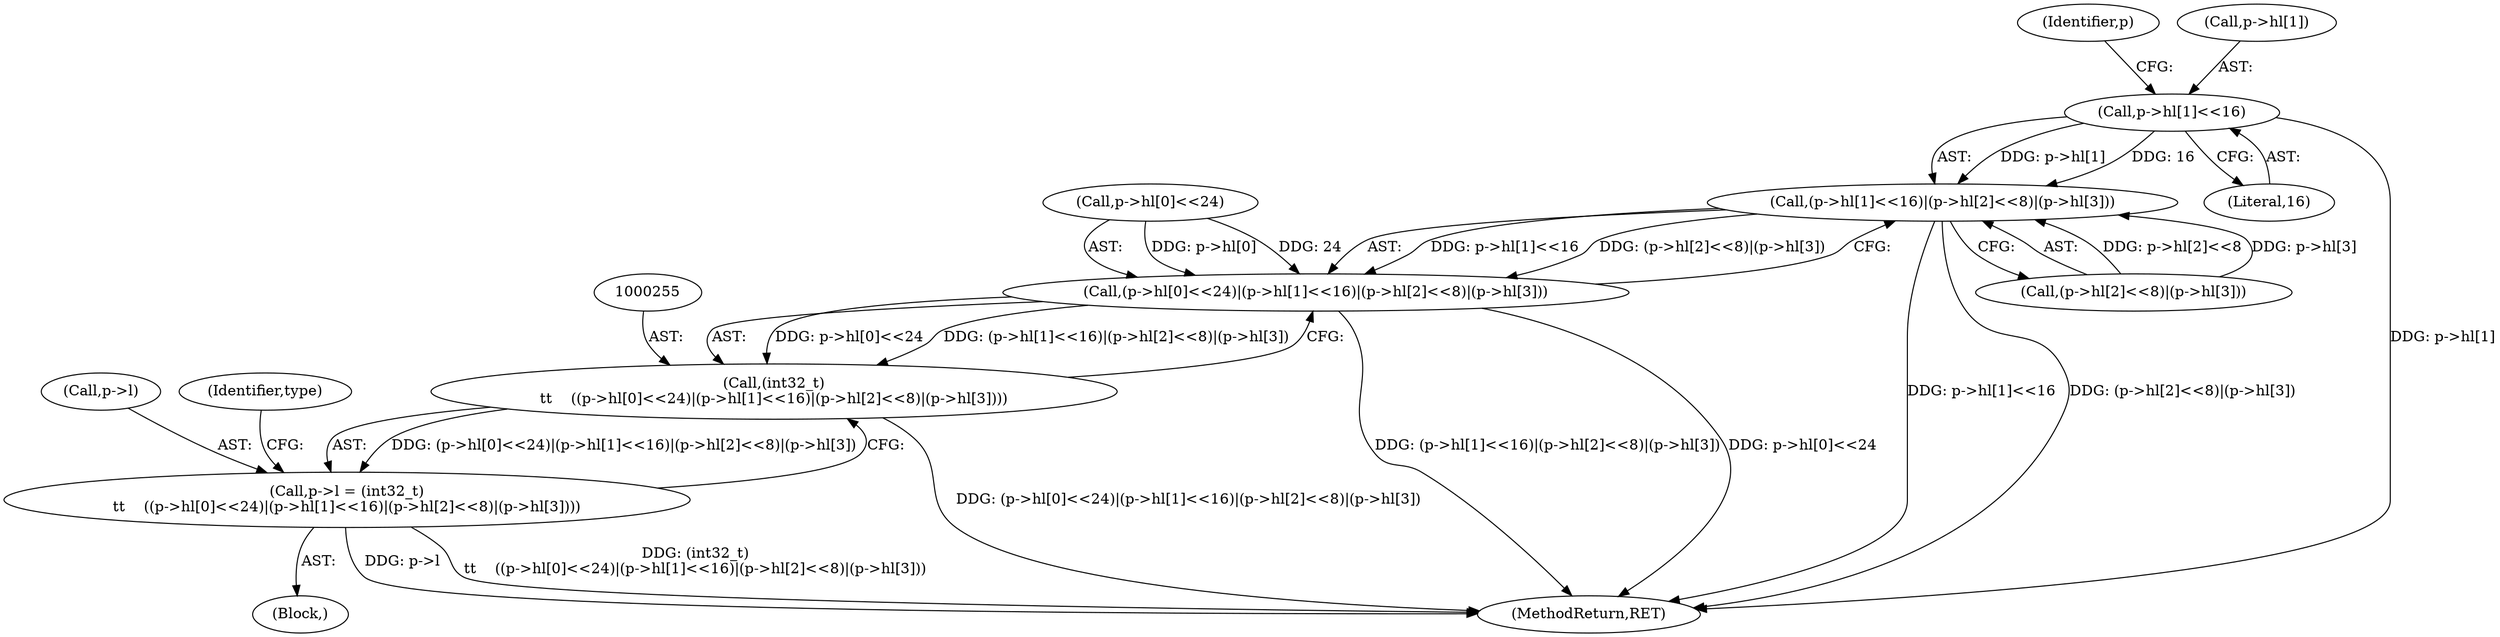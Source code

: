 digraph "0_file_27a14bc7ba285a0a5ebfdb55e54001aa11932b08@pointer" {
"1000265" [label="(Call,p->hl[1]<<16)"];
"1000264" [label="(Call,(p->hl[1]<<16)|(p->hl[2]<<8)|(p->hl[3]))"];
"1000256" [label="(Call,(p->hl[0]<<24)|(p->hl[1]<<16)|(p->hl[2]<<8)|(p->hl[3]))"];
"1000254" [label="(Call,(int32_t)\n\t\t    ((p->hl[0]<<24)|(p->hl[1]<<16)|(p->hl[2]<<8)|(p->hl[3])))"];
"1000250" [label="(Call,p->l = (int32_t)\n\t\t    ((p->hl[0]<<24)|(p->hl[1]<<16)|(p->hl[2]<<8)|(p->hl[3])))"];
"1000256" [label="(Call,(p->hl[0]<<24)|(p->hl[1]<<16)|(p->hl[2]<<8)|(p->hl[3]))"];
"1000271" [label="(Literal,16)"];
"1000254" [label="(Call,(int32_t)\n\t\t    ((p->hl[0]<<24)|(p->hl[1]<<16)|(p->hl[2]<<8)|(p->hl[3])))"];
"1000276" [label="(Identifier,p)"];
"1000265" [label="(Call,p->hl[1]<<16)"];
"1000250" [label="(Call,p->l = (int32_t)\n\t\t    ((p->hl[0]<<24)|(p->hl[1]<<16)|(p->hl[2]<<8)|(p->hl[3])))"];
"1000902" [label="(MethodReturn,RET)"];
"1000251" [label="(Call,p->l)"];
"1000266" [label="(Call,p->hl[1])"];
"1000287" [label="(Identifier,type)"];
"1000257" [label="(Call,p->hl[0]<<24)"];
"1000272" [label="(Call,(p->hl[2]<<8)|(p->hl[3]))"];
"1000122" [label="(Block,)"];
"1000264" [label="(Call,(p->hl[1]<<16)|(p->hl[2]<<8)|(p->hl[3]))"];
"1000265" -> "1000264"  [label="AST: "];
"1000265" -> "1000271"  [label="CFG: "];
"1000266" -> "1000265"  [label="AST: "];
"1000271" -> "1000265"  [label="AST: "];
"1000276" -> "1000265"  [label="CFG: "];
"1000265" -> "1000902"  [label="DDG: p->hl[1]"];
"1000265" -> "1000264"  [label="DDG: p->hl[1]"];
"1000265" -> "1000264"  [label="DDG: 16"];
"1000264" -> "1000256"  [label="AST: "];
"1000264" -> "1000272"  [label="CFG: "];
"1000272" -> "1000264"  [label="AST: "];
"1000256" -> "1000264"  [label="CFG: "];
"1000264" -> "1000902"  [label="DDG: p->hl[1]<<16"];
"1000264" -> "1000902"  [label="DDG: (p->hl[2]<<8)|(p->hl[3])"];
"1000264" -> "1000256"  [label="DDG: p->hl[1]<<16"];
"1000264" -> "1000256"  [label="DDG: (p->hl[2]<<8)|(p->hl[3])"];
"1000272" -> "1000264"  [label="DDG: p->hl[2]<<8"];
"1000272" -> "1000264"  [label="DDG: p->hl[3]"];
"1000256" -> "1000254"  [label="AST: "];
"1000257" -> "1000256"  [label="AST: "];
"1000254" -> "1000256"  [label="CFG: "];
"1000256" -> "1000902"  [label="DDG: (p->hl[1]<<16)|(p->hl[2]<<8)|(p->hl[3])"];
"1000256" -> "1000902"  [label="DDG: p->hl[0]<<24"];
"1000256" -> "1000254"  [label="DDG: p->hl[0]<<24"];
"1000256" -> "1000254"  [label="DDG: (p->hl[1]<<16)|(p->hl[2]<<8)|(p->hl[3])"];
"1000257" -> "1000256"  [label="DDG: p->hl[0]"];
"1000257" -> "1000256"  [label="DDG: 24"];
"1000254" -> "1000250"  [label="AST: "];
"1000255" -> "1000254"  [label="AST: "];
"1000250" -> "1000254"  [label="CFG: "];
"1000254" -> "1000902"  [label="DDG: (p->hl[0]<<24)|(p->hl[1]<<16)|(p->hl[2]<<8)|(p->hl[3])"];
"1000254" -> "1000250"  [label="DDG: (p->hl[0]<<24)|(p->hl[1]<<16)|(p->hl[2]<<8)|(p->hl[3])"];
"1000250" -> "1000122"  [label="AST: "];
"1000251" -> "1000250"  [label="AST: "];
"1000287" -> "1000250"  [label="CFG: "];
"1000250" -> "1000902"  [label="DDG: p->l"];
"1000250" -> "1000902"  [label="DDG: (int32_t)\n\t\t    ((p->hl[0]<<24)|(p->hl[1]<<16)|(p->hl[2]<<8)|(p->hl[3]))"];
}
